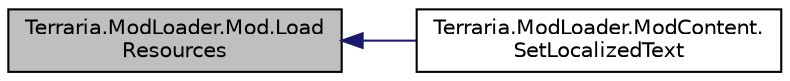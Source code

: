 digraph "Terraria.ModLoader.Mod.LoadResources"
{
  edge [fontname="Helvetica",fontsize="10",labelfontname="Helvetica",labelfontsize="10"];
  node [fontname="Helvetica",fontsize="10",shape=record];
  rankdir="LR";
  Node408 [label="Terraria.ModLoader.Mod.Load\lResources",height=0.2,width=0.4,color="black", fillcolor="grey75", style="filled", fontcolor="black"];
  Node408 -> Node409 [dir="back",color="midnightblue",fontsize="10",style="solid",fontname="Helvetica"];
  Node409 [label="Terraria.ModLoader.ModContent.\lSetLocalizedText",height=0.2,width=0.4,color="black", fillcolor="white", style="filled",URL="$class_terraria_1_1_mod_loader_1_1_mod_content.html#afb2ebf03f205556335855186100c25fe"];
}
